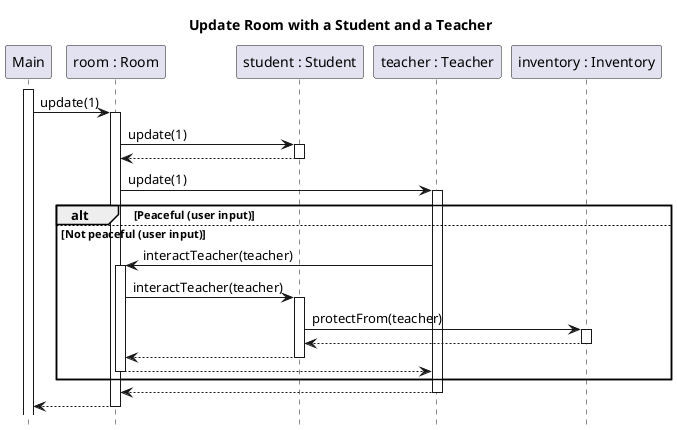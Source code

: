 @startuml room-update-student-teacher
title Update Room with a Student and a Teacher
hide footbox
autoactivate on
skinparam SequenceReferenceBackgroundColor white

participant Main
participant "room : Room" as room
participant "student : Student" as s
participant "teacher : Teacher" as t
participant "inventory : Inventory" as inv

activate Main
Main -> room : update(1)
	room -> s : update(1)
	return
	room -> t : update(1)
	alt Peaceful (user input)
	else Not peaceful (user input)
        t -> room : interactTeacher(teacher)
            room -> s : interactTeacher(teacher)
                s -> inv ++: protectFrom(teacher)
                return
            return
	    return
    end
    return
return


@enduml